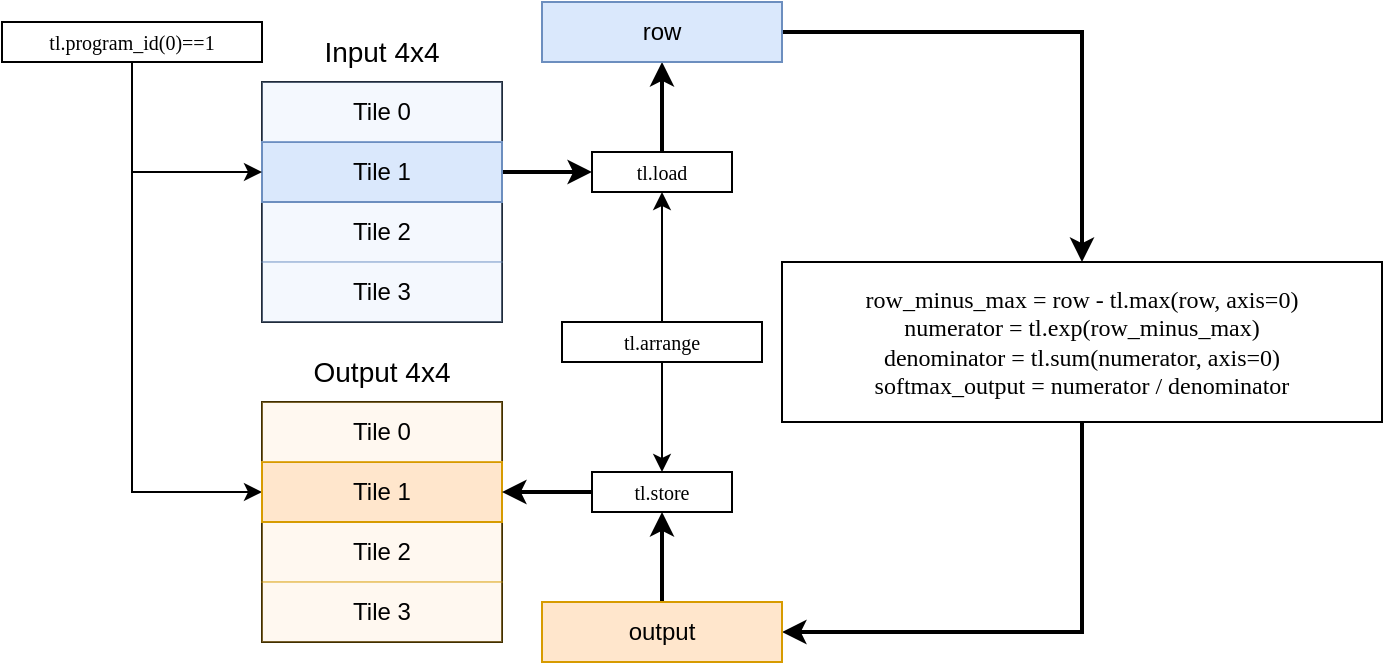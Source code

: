 <mxfile version="24.4.4" type="github">
  <diagram name="第 1 页" id="ktdUMasApuwjuTRQreZk">
    <mxGraphModel dx="835" dy="446" grid="1" gridSize="10" guides="1" tooltips="1" connect="1" arrows="1" fold="1" page="1" pageScale="1" pageWidth="1000" pageHeight="1000" math="0" shadow="0">
      <root>
        <mxCell id="0" />
        <mxCell id="1" parent="0" />
        <mxCell id="R_7CZEf5v75e8vBjoYTQ-1" value="" style="rounded=0;whiteSpace=wrap;html=1;" vertex="1" parent="1">
          <mxGeometry x="180" y="190" width="120" height="120" as="geometry" />
        </mxCell>
        <mxCell id="R_7CZEf5v75e8vBjoYTQ-2" value="Tile 2" style="rounded=0;whiteSpace=wrap;html=1;fillColor=#dae8fc;strokeColor=#6c8ebf;gradientColor=none;opacity=30;" vertex="1" parent="1">
          <mxGeometry x="180" y="250" width="120" height="30" as="geometry" />
        </mxCell>
        <mxCell id="R_7CZEf5v75e8vBjoYTQ-3" value="Input 4x4" style="text;html=1;align=center;verticalAlign=middle;whiteSpace=wrap;rounded=0;fontSize=14;" vertex="1" parent="1">
          <mxGeometry x="210" y="160" width="60" height="30" as="geometry" />
        </mxCell>
        <mxCell id="R_7CZEf5v75e8vBjoYTQ-13" style="edgeStyle=orthogonalEdgeStyle;rounded=0;orthogonalLoop=1;jettySize=auto;html=1;exitX=1;exitY=0.5;exitDx=0;exitDy=0;entryX=0;entryY=0.5;entryDx=0;entryDy=0;strokeWidth=2;" edge="1" parent="1" source="R_7CZEf5v75e8vBjoYTQ-4" target="R_7CZEf5v75e8vBjoYTQ-18">
          <mxGeometry relative="1" as="geometry">
            <mxPoint x="390" y="235.143" as="targetPoint" />
          </mxGeometry>
        </mxCell>
        <mxCell id="R_7CZEf5v75e8vBjoYTQ-4" value="Tile 1" style="rounded=0;whiteSpace=wrap;html=1;fillColor=#dae8fc;strokeColor=#6c8ebf;" vertex="1" parent="1">
          <mxGeometry x="180" y="220" width="120" height="30" as="geometry" />
        </mxCell>
        <mxCell id="R_7CZEf5v75e8vBjoYTQ-5" value="Tile 0" style="rounded=0;whiteSpace=wrap;html=1;fillColor=#dae8fc;strokeColor=#6c8ebf;gradientColor=none;opacity=30;" vertex="1" parent="1">
          <mxGeometry x="180" y="190" width="120" height="30" as="geometry" />
        </mxCell>
        <mxCell id="R_7CZEf5v75e8vBjoYTQ-6" value="Tile 3" style="rounded=0;whiteSpace=wrap;html=1;fillColor=#dae8fc;strokeColor=#6c8ebf;gradientColor=none;opacity=30;" vertex="1" parent="1">
          <mxGeometry x="180" y="280" width="120" height="30" as="geometry" />
        </mxCell>
        <mxCell id="R_7CZEf5v75e8vBjoYTQ-12" style="edgeStyle=orthogonalEdgeStyle;rounded=0;orthogonalLoop=1;jettySize=auto;html=1;exitX=0.5;exitY=1;exitDx=0;exitDy=0;entryX=0;entryY=0.5;entryDx=0;entryDy=0;" edge="1" parent="1" source="R_7CZEf5v75e8vBjoYTQ-11" target="R_7CZEf5v75e8vBjoYTQ-4">
          <mxGeometry relative="1" as="geometry" />
        </mxCell>
        <mxCell id="R_7CZEf5v75e8vBjoYTQ-75" style="edgeStyle=orthogonalEdgeStyle;rounded=0;orthogonalLoop=1;jettySize=auto;html=1;exitX=0.5;exitY=1;exitDx=0;exitDy=0;entryX=0;entryY=0.5;entryDx=0;entryDy=0;" edge="1" parent="1" source="R_7CZEf5v75e8vBjoYTQ-11" target="R_7CZEf5v75e8vBjoYTQ-65">
          <mxGeometry relative="1" as="geometry" />
        </mxCell>
        <mxCell id="R_7CZEf5v75e8vBjoYTQ-11" value="&lt;font style=&quot;font-size: 10px;&quot; face=&quot;Lucida Console&quot;&gt;tl.program_id(0)==1&lt;/font&gt;" style="rounded=0;whiteSpace=wrap;html=1;fontSize=10;" vertex="1" parent="1">
          <mxGeometry x="50" y="160" width="130" height="20" as="geometry" />
        </mxCell>
        <mxCell id="R_7CZEf5v75e8vBjoYTQ-70" style="edgeStyle=orthogonalEdgeStyle;rounded=0;orthogonalLoop=1;jettySize=auto;html=1;exitX=0.5;exitY=1;exitDx=0;exitDy=0;entryX=0.5;entryY=0;entryDx=0;entryDy=0;" edge="1" parent="1" source="R_7CZEf5v75e8vBjoYTQ-17" target="R_7CZEf5v75e8vBjoYTQ-69">
          <mxGeometry relative="1" as="geometry" />
        </mxCell>
        <mxCell id="R_7CZEf5v75e8vBjoYTQ-71" style="edgeStyle=orthogonalEdgeStyle;rounded=0;orthogonalLoop=1;jettySize=auto;html=1;exitX=0.5;exitY=0;exitDx=0;exitDy=0;entryX=0.5;entryY=1;entryDx=0;entryDy=0;" edge="1" parent="1" source="R_7CZEf5v75e8vBjoYTQ-17" target="R_7CZEf5v75e8vBjoYTQ-18">
          <mxGeometry relative="1" as="geometry" />
        </mxCell>
        <mxCell id="R_7CZEf5v75e8vBjoYTQ-17" value="&lt;font style=&quot;font-size: 10px;&quot; face=&quot;Lucida Console&quot;&gt;tl.arrange&lt;/font&gt;" style="rounded=0;whiteSpace=wrap;html=1;fontSize=10;" vertex="1" parent="1">
          <mxGeometry x="330" y="310" width="100" height="20" as="geometry" />
        </mxCell>
        <mxCell id="R_7CZEf5v75e8vBjoYTQ-56" style="edgeStyle=orthogonalEdgeStyle;rounded=0;orthogonalLoop=1;jettySize=auto;html=1;exitX=0.5;exitY=0;exitDx=0;exitDy=0;entryX=0.5;entryY=1;entryDx=0;entryDy=0;strokeWidth=2;" edge="1" parent="1" source="R_7CZEf5v75e8vBjoYTQ-18">
          <mxGeometry relative="1" as="geometry">
            <mxPoint x="380" y="180" as="targetPoint" />
          </mxGeometry>
        </mxCell>
        <mxCell id="R_7CZEf5v75e8vBjoYTQ-18" value="&lt;font face=&quot;Lucida Console&quot;&gt;tl.load&lt;/font&gt;" style="rounded=0;whiteSpace=wrap;html=1;fontSize=10;" vertex="1" parent="1">
          <mxGeometry x="345" y="225" width="70" height="20" as="geometry" />
        </mxCell>
        <mxCell id="R_7CZEf5v75e8vBjoYTQ-61" style="edgeStyle=orthogonalEdgeStyle;rounded=0;orthogonalLoop=1;jettySize=auto;html=1;exitX=1;exitY=0.5;exitDx=0;exitDy=0;entryX=0.5;entryY=0;entryDx=0;entryDy=0;strokeWidth=2;" edge="1" parent="1" source="R_7CZEf5v75e8vBjoYTQ-57" target="R_7CZEf5v75e8vBjoYTQ-60">
          <mxGeometry relative="1" as="geometry" />
        </mxCell>
        <mxCell id="R_7CZEf5v75e8vBjoYTQ-57" value="row" style="rounded=0;whiteSpace=wrap;html=1;fillColor=#dae8fc;strokeColor=#6c8ebf;" vertex="1" parent="1">
          <mxGeometry x="320" y="150" width="120" height="30" as="geometry" />
        </mxCell>
        <mxCell id="R_7CZEf5v75e8vBjoYTQ-72" style="edgeStyle=orthogonalEdgeStyle;rounded=0;orthogonalLoop=1;jettySize=auto;html=1;exitX=0.5;exitY=1;exitDx=0;exitDy=0;entryX=1;entryY=0.5;entryDx=0;entryDy=0;strokeWidth=2;" edge="1" parent="1" source="R_7CZEf5v75e8vBjoYTQ-60" target="R_7CZEf5v75e8vBjoYTQ-68">
          <mxGeometry relative="1" as="geometry" />
        </mxCell>
        <mxCell id="R_7CZEf5v75e8vBjoYTQ-60" value="&lt;p style=&quot;margin-top: 0pt; margin-bottom: 0pt; margin-left: 0in; direction: ltr; unicode-bidi: embed; font-size: 12px;&quot;&gt;&lt;span style=&quot;font-family: Consolas; font-size: 12px;&quot;&gt;&lt;font style=&quot;font-size: 12px;&quot;&gt;row_minus_max = row - tl.max(row, axis=0)&lt;/font&gt;&lt;/span&gt;&lt;/p&gt;&lt;p style=&quot;margin-top: 0pt; margin-bottom: 0pt; margin-left: 0in; direction: ltr; unicode-bidi: embed; font-size: 12px;&quot;&gt;&lt;span style=&quot;font-family: Consolas; font-size: 12px;&quot;&gt;&lt;font style=&quot;font-size: 12px;&quot;&gt;numerator = tl.exp(row_minus_max)&lt;/font&gt;&lt;/span&gt;&lt;/p&gt;&lt;p style=&quot;margin-top: 0pt; margin-bottom: 0pt; margin-left: 0in; direction: ltr; unicode-bidi: embed; font-size: 12px;&quot;&gt;&lt;span style=&quot;font-family: Consolas; font-size: 12px;&quot;&gt;&lt;font style=&quot;font-size: 12px;&quot;&gt;denominator = tl.sum(numerator, axis=0)&lt;/font&gt;&lt;/span&gt;&lt;/p&gt;&lt;font style=&quot;font-size: 12px;&quot;&gt;&lt;span style=&quot;font-family: Consolas; font-size: 12px;&quot;&gt;softmax_output = numerator / &lt;/span&gt;&lt;span style=&quot;font-family: Consolas; font-size: 12px;&quot;&gt;denominator&lt;/span&gt;&lt;/font&gt;" style="rounded=0;whiteSpace=wrap;html=1;fontSize=12;align=center;" vertex="1" parent="1">
          <mxGeometry x="440" y="280" width="300" height="80" as="geometry" />
        </mxCell>
        <mxCell id="R_7CZEf5v75e8vBjoYTQ-62" value="" style="rounded=0;whiteSpace=wrap;html=1;" vertex="1" parent="1">
          <mxGeometry x="180" y="350" width="120" height="120" as="geometry" />
        </mxCell>
        <mxCell id="R_7CZEf5v75e8vBjoYTQ-63" value="Tile 2" style="rounded=0;whiteSpace=wrap;html=1;fillColor=#ffe6cc;strokeColor=#d79b00;opacity=30;" vertex="1" parent="1">
          <mxGeometry x="180" y="410" width="120" height="30" as="geometry" />
        </mxCell>
        <mxCell id="R_7CZEf5v75e8vBjoYTQ-64" value="Output 4x4" style="text;html=1;align=center;verticalAlign=middle;whiteSpace=wrap;rounded=0;fontSize=14;" vertex="1" parent="1">
          <mxGeometry x="200" y="320" width="80" height="30" as="geometry" />
        </mxCell>
        <mxCell id="R_7CZEf5v75e8vBjoYTQ-65" value="Tile 1" style="rounded=0;whiteSpace=wrap;html=1;fillColor=#ffe6cc;strokeColor=#d79b00;" vertex="1" parent="1">
          <mxGeometry x="180" y="380" width="120" height="30" as="geometry" />
        </mxCell>
        <mxCell id="R_7CZEf5v75e8vBjoYTQ-66" value="Tile 0" style="rounded=0;whiteSpace=wrap;html=1;fillColor=#ffe6cc;strokeColor=#d79b00;opacity=30;" vertex="1" parent="1">
          <mxGeometry x="180" y="350" width="120" height="30" as="geometry" />
        </mxCell>
        <mxCell id="R_7CZEf5v75e8vBjoYTQ-67" value="Tile 3" style="rounded=0;whiteSpace=wrap;html=1;fillColor=#ffe6cc;strokeColor=#d79b00;opacity=30;" vertex="1" parent="1">
          <mxGeometry x="180" y="440" width="120" height="30" as="geometry" />
        </mxCell>
        <mxCell id="R_7CZEf5v75e8vBjoYTQ-73" style="edgeStyle=orthogonalEdgeStyle;rounded=0;orthogonalLoop=1;jettySize=auto;html=1;exitX=0.5;exitY=0;exitDx=0;exitDy=0;entryX=0.5;entryY=1;entryDx=0;entryDy=0;strokeWidth=2;" edge="1" parent="1" source="R_7CZEf5v75e8vBjoYTQ-68" target="R_7CZEf5v75e8vBjoYTQ-69">
          <mxGeometry relative="1" as="geometry" />
        </mxCell>
        <mxCell id="R_7CZEf5v75e8vBjoYTQ-68" value="output" style="rounded=0;whiteSpace=wrap;html=1;fillColor=#ffe6cc;strokeColor=#d79b00;" vertex="1" parent="1">
          <mxGeometry x="320" y="450" width="120" height="30" as="geometry" />
        </mxCell>
        <mxCell id="R_7CZEf5v75e8vBjoYTQ-74" style="edgeStyle=orthogonalEdgeStyle;rounded=0;orthogonalLoop=1;jettySize=auto;html=1;exitX=0;exitY=0.5;exitDx=0;exitDy=0;entryX=1;entryY=0.5;entryDx=0;entryDy=0;strokeWidth=2;" edge="1" parent="1" source="R_7CZEf5v75e8vBjoYTQ-69" target="R_7CZEf5v75e8vBjoYTQ-65">
          <mxGeometry relative="1" as="geometry" />
        </mxCell>
        <mxCell id="R_7CZEf5v75e8vBjoYTQ-69" value="&lt;font face=&quot;Lucida Console&quot;&gt;tl.store&lt;/font&gt;" style="rounded=0;whiteSpace=wrap;html=1;fontSize=10;" vertex="1" parent="1">
          <mxGeometry x="345" y="385" width="70" height="20" as="geometry" />
        </mxCell>
      </root>
    </mxGraphModel>
  </diagram>
</mxfile>
